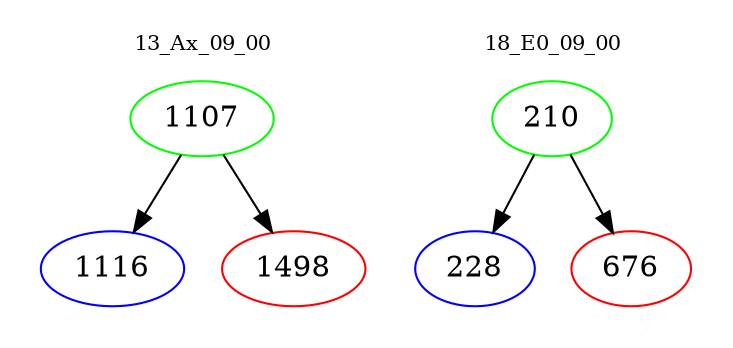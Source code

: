 digraph{
subgraph cluster_0 {
color = white
label = "13_Ax_09_00";
fontsize=10;
T0_1107 [label="1107", color="green"]
T0_1107 -> T0_1116 [color="black"]
T0_1116 [label="1116", color="blue"]
T0_1107 -> T0_1498 [color="black"]
T0_1498 [label="1498", color="red"]
}
subgraph cluster_1 {
color = white
label = "18_E0_09_00";
fontsize=10;
T1_210 [label="210", color="green"]
T1_210 -> T1_228 [color="black"]
T1_228 [label="228", color="blue"]
T1_210 -> T1_676 [color="black"]
T1_676 [label="676", color="red"]
}
}

